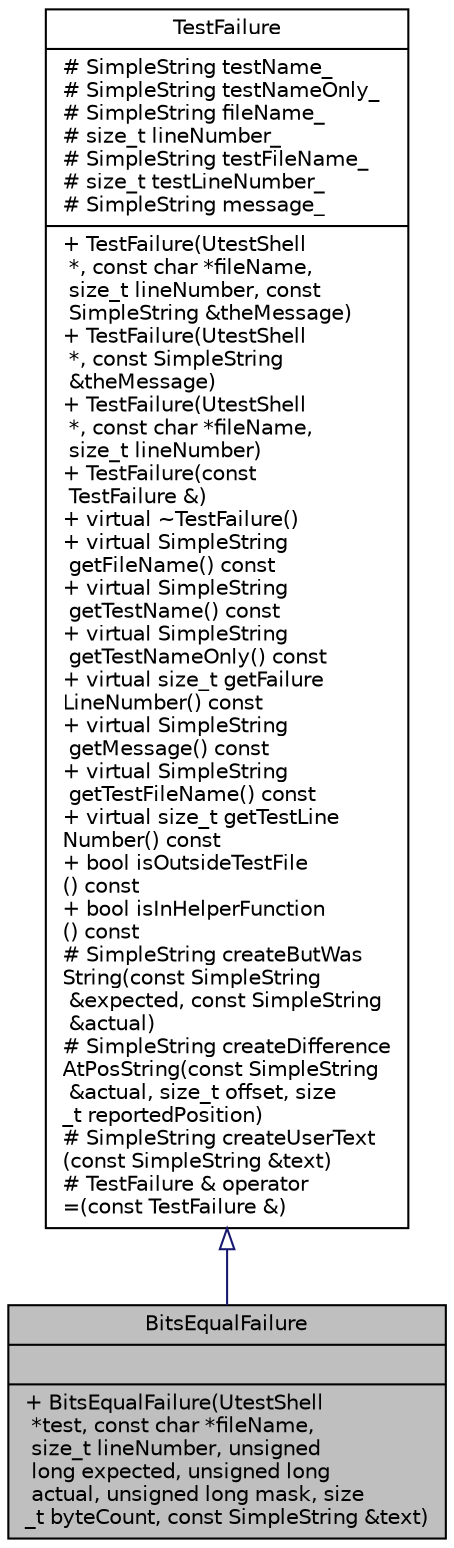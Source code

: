 digraph "BitsEqualFailure"
{
 // LATEX_PDF_SIZE
  edge [fontname="Helvetica",fontsize="10",labelfontname="Helvetica",labelfontsize="10"];
  node [fontname="Helvetica",fontsize="10",shape=record];
  Node1 [label="{BitsEqualFailure\n||+  BitsEqualFailure(UtestShell\l *test, const char *fileName,\l size_t lineNumber, unsigned\l long expected, unsigned long\l actual, unsigned long mask, size\l_t byteCount, const SimpleString &text)\l}",height=0.2,width=0.4,color="black", fillcolor="grey75", style="filled", fontcolor="black",tooltip=" "];
  Node2 -> Node1 [dir="back",color="midnightblue",fontsize="10",style="solid",arrowtail="onormal",fontname="Helvetica"];
  Node2 [label="{TestFailure\n|# SimpleString testName_\l# SimpleString testNameOnly_\l# SimpleString fileName_\l# size_t lineNumber_\l# SimpleString testFileName_\l# size_t testLineNumber_\l# SimpleString message_\l|+  TestFailure(UtestShell\l *, const char *fileName,\l size_t lineNumber, const\l SimpleString &theMessage)\l+  TestFailure(UtestShell\l *, const SimpleString\l &theMessage)\l+  TestFailure(UtestShell\l *, const char *fileName,\l size_t lineNumber)\l+  TestFailure(const\l TestFailure &)\l+ virtual ~TestFailure()\l+ virtual SimpleString\l getFileName() const\l+ virtual SimpleString\l getTestName() const\l+ virtual SimpleString\l getTestNameOnly() const\l+ virtual size_t getFailure\lLineNumber() const\l+ virtual SimpleString\l getMessage() const\l+ virtual SimpleString\l getTestFileName() const\l+ virtual size_t getTestLine\lNumber() const\l+ bool isOutsideTestFile\l() const\l+ bool isInHelperFunction\l() const\l# SimpleString createButWas\lString(const SimpleString\l &expected, const SimpleString\l &actual)\l# SimpleString createDifference\lAtPosString(const SimpleString\l &actual, size_t offset, size\l_t reportedPosition)\l# SimpleString createUserText\l(const SimpleString &text)\l# TestFailure & operator\l=(const TestFailure &)\l}",height=0.2,width=0.4,color="black", fillcolor="white", style="filled",URL="$class_test_failure.html",tooltip=" "];
}
